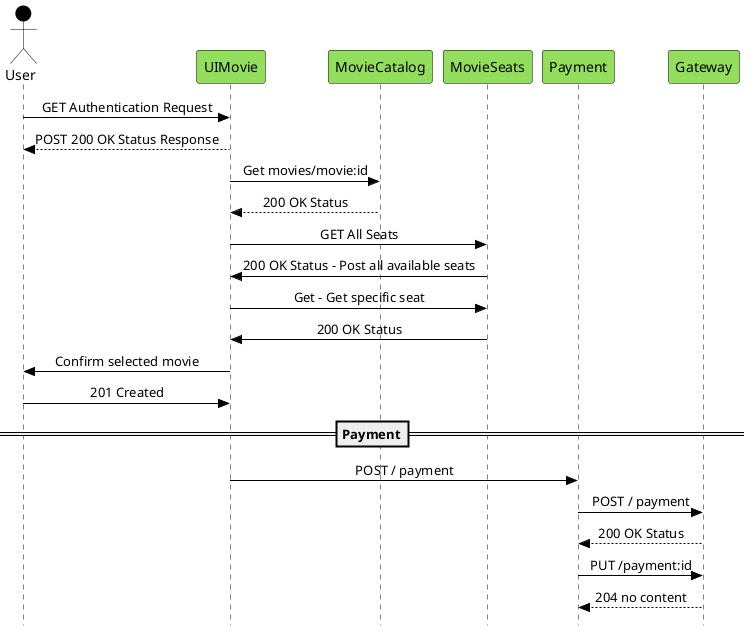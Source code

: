 @startuml Movieticket
skinparam Style strictuml
skinparam SequenceMessageAlignment center

skinparam shadowing false
skinparam actor {
	BorderColor black
	BackgroundColor white
}
skinparam participant {
	BorderColor black
	BackgroundColor #94de5e
}
skinparam sequence {
    LifeLineBorderColor black
}
skinparam ArrowColor black
skinparam noteBorderColor black


actor User #black

User -> UIMovie: GET Authentication Request
User<--UIMovie : POST 200 OK Status Response
UIMovie -> MovieCatalog : Get movies/movie:id
UIMovie <-- MovieCatalog : 200 OK Status
UIMovie -> MovieSeats : GET All Seats
UIMovie<-MovieSeats: 200 OK Status - Post all available seats
UIMovie -> MovieSeats : Get - Get specific seat
UIMovie <- MovieSeats : 200 OK Status
UIMovie -> User : Confirm selected movie
UIMovie <- User: 201 Created

==Payment==
UIMovie -> Payment : POST / payment
Payment -> Gateway : POST / payment
Payment<--Gateway : 200 OK Status
Payment -> Gateway: PUT /payment:id
Payment <--Gateway: 204 no content

@enduml